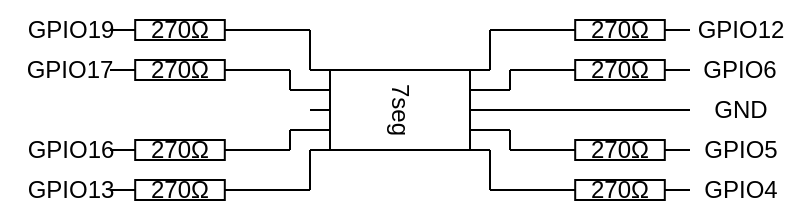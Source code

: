 <mxfile version="20.0.4" type="device"><diagram name="Page-1" id="7e0a89b8-554c-2b80-1dc8-d5c74ca68de4"><mxGraphModel dx="158" dy="181" grid="1" gridSize="10" guides="1" tooltips="1" connect="1" arrows="1" fold="1" page="1" pageScale="1" pageWidth="1100" pageHeight="850" background="none" math="0" shadow="0"><root><mxCell id="0"/><mxCell id="1" parent="0"/><mxCell id="AR5a1DR5dOvJHdUPXt4d-12" value="" style="group;rotation=90;" vertex="1" connectable="0" parent="1"><mxGeometry x="385" y="165" width="40" height="90" as="geometry"/></mxCell><mxCell id="AR5a1DR5dOvJHdUPXt4d-1" value="7seg" style="rounded=0;whiteSpace=wrap;html=1;rotation=90;" vertex="1" parent="AR5a1DR5dOvJHdUPXt4d-12"><mxGeometry y="10" width="40" height="70" as="geometry"/></mxCell><mxCell id="AR5a1DR5dOvJHdUPXt4d-2" value="" style="endArrow=none;html=1;rounded=0;entryX=0;entryY=0;entryDx=0;entryDy=0;" edge="1" parent="AR5a1DR5dOvJHdUPXt4d-12" target="AR5a1DR5dOvJHdUPXt4d-1"><mxGeometry width="50" height="50" relative="1" as="geometry"><mxPoint x="65" y="25" as="sourcePoint"/><mxPoint x="65" y="115" as="targetPoint"/></mxGeometry></mxCell><mxCell id="AR5a1DR5dOvJHdUPXt4d-3" value="" style="endArrow=none;html=1;rounded=0;exitX=0.25;exitY=0;exitDx=0;exitDy=0;" edge="1" parent="AR5a1DR5dOvJHdUPXt4d-12" source="AR5a1DR5dOvJHdUPXt4d-1"><mxGeometry width="50" height="50" relative="1" as="geometry"><mxPoint x="15" y="65" as="sourcePoint"/><mxPoint x="65" y="35" as="targetPoint"/></mxGeometry></mxCell><mxCell id="AR5a1DR5dOvJHdUPXt4d-4" value="" style="endArrow=none;html=1;rounded=0;entryX=0;entryY=0;entryDx=0;entryDy=0;" edge="1" parent="AR5a1DR5dOvJHdUPXt4d-12"><mxGeometry width="50" height="50" relative="1" as="geometry"><mxPoint x="65" y="45" as="sourcePoint"/><mxPoint x="55" y="45" as="targetPoint"/></mxGeometry></mxCell><mxCell id="AR5a1DR5dOvJHdUPXt4d-5" value="" style="endArrow=none;html=1;rounded=0;exitX=0.25;exitY=0;exitDx=0;exitDy=0;" edge="1" parent="AR5a1DR5dOvJHdUPXt4d-12"><mxGeometry width="50" height="50" relative="1" as="geometry"><mxPoint x="55" y="55" as="sourcePoint"/><mxPoint x="65" y="55" as="targetPoint"/></mxGeometry></mxCell><mxCell id="AR5a1DR5dOvJHdUPXt4d-6" value="" style="endArrow=none;html=1;rounded=0;exitX=0.25;exitY=0;exitDx=0;exitDy=0;" edge="1" parent="AR5a1DR5dOvJHdUPXt4d-12"><mxGeometry width="50" height="50" relative="1" as="geometry"><mxPoint x="55" y="65" as="sourcePoint"/><mxPoint x="65" y="65" as="targetPoint"/></mxGeometry></mxCell><mxCell id="AR5a1DR5dOvJHdUPXt4d-7" value="" style="endArrow=none;html=1;rounded=0;entryX=0;entryY=0;entryDx=0;entryDy=0;" edge="1" parent="AR5a1DR5dOvJHdUPXt4d-12"><mxGeometry width="50" height="50" relative="1" as="geometry"><mxPoint x="-15" y="25" as="sourcePoint"/><mxPoint x="-25" y="25" as="targetPoint"/></mxGeometry></mxCell><mxCell id="AR5a1DR5dOvJHdUPXt4d-8" value="" style="endArrow=none;html=1;rounded=0;exitX=0.25;exitY=0;exitDx=0;exitDy=0;" edge="1" parent="AR5a1DR5dOvJHdUPXt4d-12"><mxGeometry width="50" height="50" relative="1" as="geometry"><mxPoint x="-25" y="35" as="sourcePoint"/><mxPoint x="-15" y="35" as="targetPoint"/></mxGeometry></mxCell><mxCell id="AR5a1DR5dOvJHdUPXt4d-9" value="" style="endArrow=none;html=1;rounded=0;entryX=0;entryY=0;entryDx=0;entryDy=0;" edge="1" parent="AR5a1DR5dOvJHdUPXt4d-12"><mxGeometry width="50" height="50" relative="1" as="geometry"><mxPoint x="-15" y="45" as="sourcePoint"/><mxPoint x="-25" y="45" as="targetPoint"/></mxGeometry></mxCell><mxCell id="AR5a1DR5dOvJHdUPXt4d-10" value="" style="endArrow=none;html=1;rounded=0;exitX=0.25;exitY=0;exitDx=0;exitDy=0;" edge="1" parent="AR5a1DR5dOvJHdUPXt4d-12"><mxGeometry width="50" height="50" relative="1" as="geometry"><mxPoint x="-25" y="55" as="sourcePoint"/><mxPoint x="-15" y="55" as="targetPoint"/></mxGeometry></mxCell><mxCell id="AR5a1DR5dOvJHdUPXt4d-11" value="" style="endArrow=none;html=1;rounded=0;exitX=0.25;exitY=0;exitDx=0;exitDy=0;" edge="1" parent="AR5a1DR5dOvJHdUPXt4d-12"><mxGeometry width="50" height="50" relative="1" as="geometry"><mxPoint x="-25" y="65" as="sourcePoint"/><mxPoint x="-15" y="65" as="targetPoint"/></mxGeometry></mxCell><mxCell id="AR5a1DR5dOvJHdUPXt4d-13" value="" style="endArrow=none;html=1;rounded=0;" edge="1" parent="1"><mxGeometry width="50" height="50" relative="1" as="geometry"><mxPoint x="360" y="170" as="sourcePoint"/><mxPoint x="360" y="190" as="targetPoint"/></mxGeometry></mxCell><mxCell id="AR5a1DR5dOvJHdUPXt4d-14" value="" style="endArrow=none;html=1;rounded=0;" edge="1" parent="1"><mxGeometry width="50" height="50" relative="1" as="geometry"><mxPoint x="320" y="170" as="sourcePoint"/><mxPoint x="360" y="170" as="targetPoint"/></mxGeometry></mxCell><mxCell id="AR5a1DR5dOvJHdUPXt4d-15" value="" style="endArrow=none;html=1;rounded=0;" edge="1" parent="1"><mxGeometry width="50" height="50" relative="1" as="geometry"><mxPoint x="350" y="200" as="sourcePoint"/><mxPoint x="360" y="200" as="targetPoint"/></mxGeometry></mxCell><mxCell id="AR5a1DR5dOvJHdUPXt4d-16" value="" style="endArrow=none;html=1;rounded=0;" edge="1" parent="1"><mxGeometry width="50" height="50" relative="1" as="geometry"><mxPoint x="350" y="190" as="sourcePoint"/><mxPoint x="350" y="200" as="targetPoint"/></mxGeometry></mxCell><mxCell id="AR5a1DR5dOvJHdUPXt4d-17" value="" style="endArrow=none;html=1;rounded=0;" edge="1" parent="1"><mxGeometry width="50" height="50" relative="1" as="geometry"><mxPoint x="320" y="190" as="sourcePoint"/><mxPoint x="350" y="190" as="targetPoint"/></mxGeometry></mxCell><mxCell id="AR5a1DR5dOvJHdUPXt4d-18" value="" style="endArrow=none;html=1;rounded=0;" edge="1" parent="1"><mxGeometry width="50" height="50" relative="1" as="geometry"><mxPoint x="350" y="220" as="sourcePoint"/><mxPoint x="360" y="220" as="targetPoint"/></mxGeometry></mxCell><mxCell id="AR5a1DR5dOvJHdUPXt4d-19" value="" style="endArrow=none;html=1;rounded=0;" edge="1" parent="1"><mxGeometry width="50" height="50" relative="1" as="geometry"><mxPoint x="350" y="230" as="sourcePoint"/><mxPoint x="350" y="220" as="targetPoint"/></mxGeometry></mxCell><mxCell id="AR5a1DR5dOvJHdUPXt4d-20" value="" style="endArrow=none;html=1;rounded=0;" edge="1" parent="1"><mxGeometry width="50" height="50" relative="1" as="geometry"><mxPoint x="320" y="230" as="sourcePoint"/><mxPoint x="350" y="230" as="targetPoint"/></mxGeometry></mxCell><mxCell id="AR5a1DR5dOvJHdUPXt4d-21" value="" style="endArrow=none;html=1;rounded=0;" edge="1" parent="1"><mxGeometry width="50" height="50" relative="1" as="geometry"><mxPoint x="360" y="250" as="sourcePoint"/><mxPoint x="360" y="230" as="targetPoint"/></mxGeometry></mxCell><mxCell id="AR5a1DR5dOvJHdUPXt4d-22" value="" style="endArrow=none;html=1;rounded=0;" edge="1" parent="1"><mxGeometry width="50" height="50" relative="1" as="geometry"><mxPoint x="320" y="250" as="sourcePoint"/><mxPoint x="360" y="250" as="targetPoint"/></mxGeometry></mxCell><mxCell id="AR5a1DR5dOvJHdUPXt4d-23" value="" style="pointerEvents=1;verticalLabelPosition=bottom;shadow=0;dashed=0;align=center;html=1;verticalAlign=top;shape=mxgraph.electrical.resistors.resistor_1;" vertex="1" parent="1"><mxGeometry x="260" y="165" width="70" height="10" as="geometry"/></mxCell><mxCell id="AR5a1DR5dOvJHdUPXt4d-24" value="270Ω" style="text;html=1;strokeColor=none;fillColor=none;align=center;verticalAlign=middle;whiteSpace=wrap;rounded=0;" vertex="1" parent="1"><mxGeometry x="275" y="165" width="40" height="10" as="geometry"/></mxCell><mxCell id="AR5a1DR5dOvJHdUPXt4d-31" value="" style="pointerEvents=1;verticalLabelPosition=bottom;shadow=0;dashed=0;align=center;html=1;verticalAlign=top;shape=mxgraph.electrical.resistors.resistor_1;" vertex="1" parent="1"><mxGeometry x="260" y="185" width="70" height="10" as="geometry"/></mxCell><mxCell id="AR5a1DR5dOvJHdUPXt4d-32" value="270Ω" style="text;html=1;strokeColor=none;fillColor=none;align=center;verticalAlign=middle;whiteSpace=wrap;rounded=0;" vertex="1" parent="1"><mxGeometry x="275" y="185" width="40" height="10" as="geometry"/></mxCell><mxCell id="AR5a1DR5dOvJHdUPXt4d-33" value="" style="pointerEvents=1;verticalLabelPosition=bottom;shadow=0;dashed=0;align=center;html=1;verticalAlign=top;shape=mxgraph.electrical.resistors.resistor_1;" vertex="1" parent="1"><mxGeometry x="260" y="225" width="70" height="10" as="geometry"/></mxCell><mxCell id="AR5a1DR5dOvJHdUPXt4d-34" value="270Ω" style="text;html=1;strokeColor=none;fillColor=none;align=center;verticalAlign=middle;whiteSpace=wrap;rounded=0;" vertex="1" parent="1"><mxGeometry x="275" y="225" width="40" height="10" as="geometry"/></mxCell><mxCell id="AR5a1DR5dOvJHdUPXt4d-35" value="" style="pointerEvents=1;verticalLabelPosition=bottom;shadow=0;dashed=0;align=center;html=1;verticalAlign=top;shape=mxgraph.electrical.resistors.resistor_1;" vertex="1" parent="1"><mxGeometry x="260" y="245" width="70" height="10" as="geometry"/></mxCell><mxCell id="AR5a1DR5dOvJHdUPXt4d-36" value="270Ω" style="text;html=1;strokeColor=none;fillColor=none;align=center;verticalAlign=middle;whiteSpace=wrap;rounded=0;" vertex="1" parent="1"><mxGeometry x="275" y="245" width="40" height="10" as="geometry"/></mxCell><mxCell id="AR5a1DR5dOvJHdUPXt4d-37" value="" style="endArrow=none;html=1;rounded=0;" edge="1" parent="1"><mxGeometry width="50" height="50" relative="1" as="geometry"><mxPoint x="450" y="250" as="sourcePoint"/><mxPoint x="450" y="230" as="targetPoint"/></mxGeometry></mxCell><mxCell id="AR5a1DR5dOvJHdUPXt4d-38" value="" style="endArrow=none;html=1;rounded=0;" edge="1" parent="1"><mxGeometry width="50" height="50" relative="1" as="geometry"><mxPoint x="490" y="250" as="sourcePoint"/><mxPoint x="450" y="250" as="targetPoint"/></mxGeometry></mxCell><mxCell id="AR5a1DR5dOvJHdUPXt4d-39" value="" style="endArrow=none;html=1;rounded=0;" edge="1" parent="1"><mxGeometry width="50" height="50" relative="1" as="geometry"><mxPoint x="460" y="220" as="sourcePoint"/><mxPoint x="450" y="220" as="targetPoint"/></mxGeometry></mxCell><mxCell id="AR5a1DR5dOvJHdUPXt4d-40" value="" style="endArrow=none;html=1;rounded=0;" edge="1" parent="1"><mxGeometry width="50" height="50" relative="1" as="geometry"><mxPoint x="460" y="230" as="sourcePoint"/><mxPoint x="460" y="220" as="targetPoint"/></mxGeometry></mxCell><mxCell id="AR5a1DR5dOvJHdUPXt4d-41" value="" style="endArrow=none;html=1;rounded=0;" edge="1" parent="1"><mxGeometry width="50" height="50" relative="1" as="geometry"><mxPoint x="490" y="230" as="sourcePoint"/><mxPoint x="460" y="230" as="targetPoint"/></mxGeometry></mxCell><mxCell id="AR5a1DR5dOvJHdUPXt4d-42" value="" style="endArrow=none;html=1;rounded=0;" edge="1" parent="1"><mxGeometry width="50" height="50" relative="1" as="geometry"><mxPoint x="460" y="200" as="sourcePoint"/><mxPoint x="450" y="200" as="targetPoint"/></mxGeometry></mxCell><mxCell id="AR5a1DR5dOvJHdUPXt4d-43" value="" style="endArrow=none;html=1;rounded=0;" edge="1" parent="1"><mxGeometry width="50" height="50" relative="1" as="geometry"><mxPoint x="460" y="190" as="sourcePoint"/><mxPoint x="460" y="200" as="targetPoint"/></mxGeometry></mxCell><mxCell id="AR5a1DR5dOvJHdUPXt4d-44" value="" style="endArrow=none;html=1;rounded=0;" edge="1" parent="1"><mxGeometry width="50" height="50" relative="1" as="geometry"><mxPoint x="490" y="190" as="sourcePoint"/><mxPoint x="460" y="190" as="targetPoint"/></mxGeometry></mxCell><mxCell id="AR5a1DR5dOvJHdUPXt4d-45" value="" style="endArrow=none;html=1;rounded=0;" edge="1" parent="1"><mxGeometry width="50" height="50" relative="1" as="geometry"><mxPoint x="450" y="170" as="sourcePoint"/><mxPoint x="450" y="190" as="targetPoint"/></mxGeometry></mxCell><mxCell id="AR5a1DR5dOvJHdUPXt4d-46" value="" style="endArrow=none;html=1;rounded=0;" edge="1" parent="1"><mxGeometry width="50" height="50" relative="1" as="geometry"><mxPoint x="490" y="170" as="sourcePoint"/><mxPoint x="450" y="170" as="targetPoint"/></mxGeometry></mxCell><mxCell id="AR5a1DR5dOvJHdUPXt4d-47" value="" style="pointerEvents=1;verticalLabelPosition=bottom;shadow=0;dashed=0;align=center;html=1;verticalAlign=top;shape=mxgraph.electrical.resistors.resistor_1;rotation=-180;" vertex="1" parent="1"><mxGeometry x="480" y="245" width="70" height="10" as="geometry"/></mxCell><mxCell id="AR5a1DR5dOvJHdUPXt4d-49" value="" style="pointerEvents=1;verticalLabelPosition=bottom;shadow=0;dashed=0;align=center;html=1;verticalAlign=top;shape=mxgraph.electrical.resistors.resistor_1;rotation=-180;" vertex="1" parent="1"><mxGeometry x="480" y="225" width="70" height="10" as="geometry"/></mxCell><mxCell id="AR5a1DR5dOvJHdUPXt4d-51" value="" style="pointerEvents=1;verticalLabelPosition=bottom;shadow=0;dashed=0;align=center;html=1;verticalAlign=top;shape=mxgraph.electrical.resistors.resistor_1;rotation=-180;" vertex="1" parent="1"><mxGeometry x="480" y="185" width="70" height="10" as="geometry"/></mxCell><mxCell id="AR5a1DR5dOvJHdUPXt4d-53" value="" style="pointerEvents=1;verticalLabelPosition=bottom;shadow=0;dashed=0;align=center;html=1;verticalAlign=top;shape=mxgraph.electrical.resistors.resistor_1;rotation=-180;" vertex="1" parent="1"><mxGeometry x="480" y="165" width="70" height="10" as="geometry"/></mxCell><mxCell id="AR5a1DR5dOvJHdUPXt4d-56" value="" style="group;rotation=-180;" vertex="1" connectable="0" parent="1"><mxGeometry x="495" y="165" width="65" height="100" as="geometry"/></mxCell><mxCell id="AR5a1DR5dOvJHdUPXt4d-48" value="270Ω" style="text;html=1;strokeColor=none;fillColor=none;align=center;verticalAlign=middle;whiteSpace=wrap;rounded=0;rotation=-360;" vertex="1" parent="AR5a1DR5dOvJHdUPXt4d-56"><mxGeometry width="40" height="10" as="geometry"/></mxCell><mxCell id="AR5a1DR5dOvJHdUPXt4d-50" value="270Ω" style="text;html=1;strokeColor=none;fillColor=none;align=center;verticalAlign=middle;whiteSpace=wrap;rounded=0;rotation=-360;" vertex="1" parent="AR5a1DR5dOvJHdUPXt4d-56"><mxGeometry y="20" width="40" height="10" as="geometry"/></mxCell><mxCell id="AR5a1DR5dOvJHdUPXt4d-52" value="270Ω" style="text;html=1;strokeColor=none;fillColor=none;align=center;verticalAlign=middle;whiteSpace=wrap;rounded=0;rotation=-360;" vertex="1" parent="AR5a1DR5dOvJHdUPXt4d-56"><mxGeometry y="60" width="40" height="10" as="geometry"/></mxCell><mxCell id="AR5a1DR5dOvJHdUPXt4d-54" value="270Ω" style="text;html=1;strokeColor=none;fillColor=none;align=center;verticalAlign=middle;whiteSpace=wrap;rounded=0;rotation=-360;" vertex="1" parent="AR5a1DR5dOvJHdUPXt4d-56"><mxGeometry y="80" width="40" height="10" as="geometry"/></mxCell><mxCell id="AR5a1DR5dOvJHdUPXt4d-58" value="GPIO19" style="text;html=1;align=center;verticalAlign=middle;resizable=0;points=[];autosize=1;strokeColor=none;fillColor=none;" vertex="1" parent="1"><mxGeometry x="205" y="155" width="70" height="30" as="geometry"/></mxCell><mxCell id="AR5a1DR5dOvJHdUPXt4d-60" value="GPIO17" style="text;html=1;strokeColor=none;fillColor=none;align=center;verticalAlign=middle;whiteSpace=wrap;rounded=0;" vertex="1" parent="1"><mxGeometry x="210" y="175" width="60" height="30" as="geometry"/></mxCell><mxCell id="AR5a1DR5dOvJHdUPXt4d-61" value="GPIO16" style="text;html=1;align=center;verticalAlign=middle;resizable=0;points=[];autosize=1;strokeColor=none;fillColor=none;" vertex="1" parent="1"><mxGeometry x="205" y="215" width="70" height="30" as="geometry"/></mxCell><mxCell id="AR5a1DR5dOvJHdUPXt4d-62" value="GPIO13" style="text;html=1;align=center;verticalAlign=middle;resizable=0;points=[];autosize=1;strokeColor=none;fillColor=none;" vertex="1" parent="1"><mxGeometry x="205" y="235" width="70" height="30" as="geometry"/></mxCell><mxCell id="AR5a1DR5dOvJHdUPXt4d-63" value="GPIO12" style="text;html=1;align=center;verticalAlign=middle;resizable=0;points=[];autosize=1;strokeColor=none;fillColor=none;" vertex="1" parent="1"><mxGeometry x="540" y="155" width="70" height="30" as="geometry"/></mxCell><mxCell id="AR5a1DR5dOvJHdUPXt4d-64" value="GPIO6" style="text;html=1;strokeColor=none;fillColor=none;align=center;verticalAlign=middle;whiteSpace=wrap;rounded=0;" vertex="1" parent="1"><mxGeometry x="545" y="175" width="60" height="30" as="geometry"/></mxCell><mxCell id="AR5a1DR5dOvJHdUPXt4d-65" value="GPIO5" style="text;html=1;align=center;verticalAlign=middle;resizable=0;points=[];autosize=1;strokeColor=none;fillColor=none;" vertex="1" parent="1"><mxGeometry x="545" y="215" width="60" height="30" as="geometry"/></mxCell><mxCell id="AR5a1DR5dOvJHdUPXt4d-66" value="GPIO4" style="text;html=1;align=center;verticalAlign=middle;resizable=0;points=[];autosize=1;strokeColor=none;fillColor=none;" vertex="1" parent="1"><mxGeometry x="545" y="235" width="60" height="30" as="geometry"/></mxCell><mxCell id="AR5a1DR5dOvJHdUPXt4d-68" value="" style="endArrow=none;html=1;rounded=0;" edge="1" parent="1"><mxGeometry width="50" height="50" relative="1" as="geometry"><mxPoint x="550" y="210" as="sourcePoint"/><mxPoint x="450" y="210" as="targetPoint"/></mxGeometry></mxCell><mxCell id="AR5a1DR5dOvJHdUPXt4d-69" value="GND" style="text;html=1;align=center;verticalAlign=middle;resizable=0;points=[];autosize=1;strokeColor=none;fillColor=none;" vertex="1" parent="1"><mxGeometry x="550" y="195" width="50" height="30" as="geometry"/></mxCell></root></mxGraphModel></diagram></mxfile>
